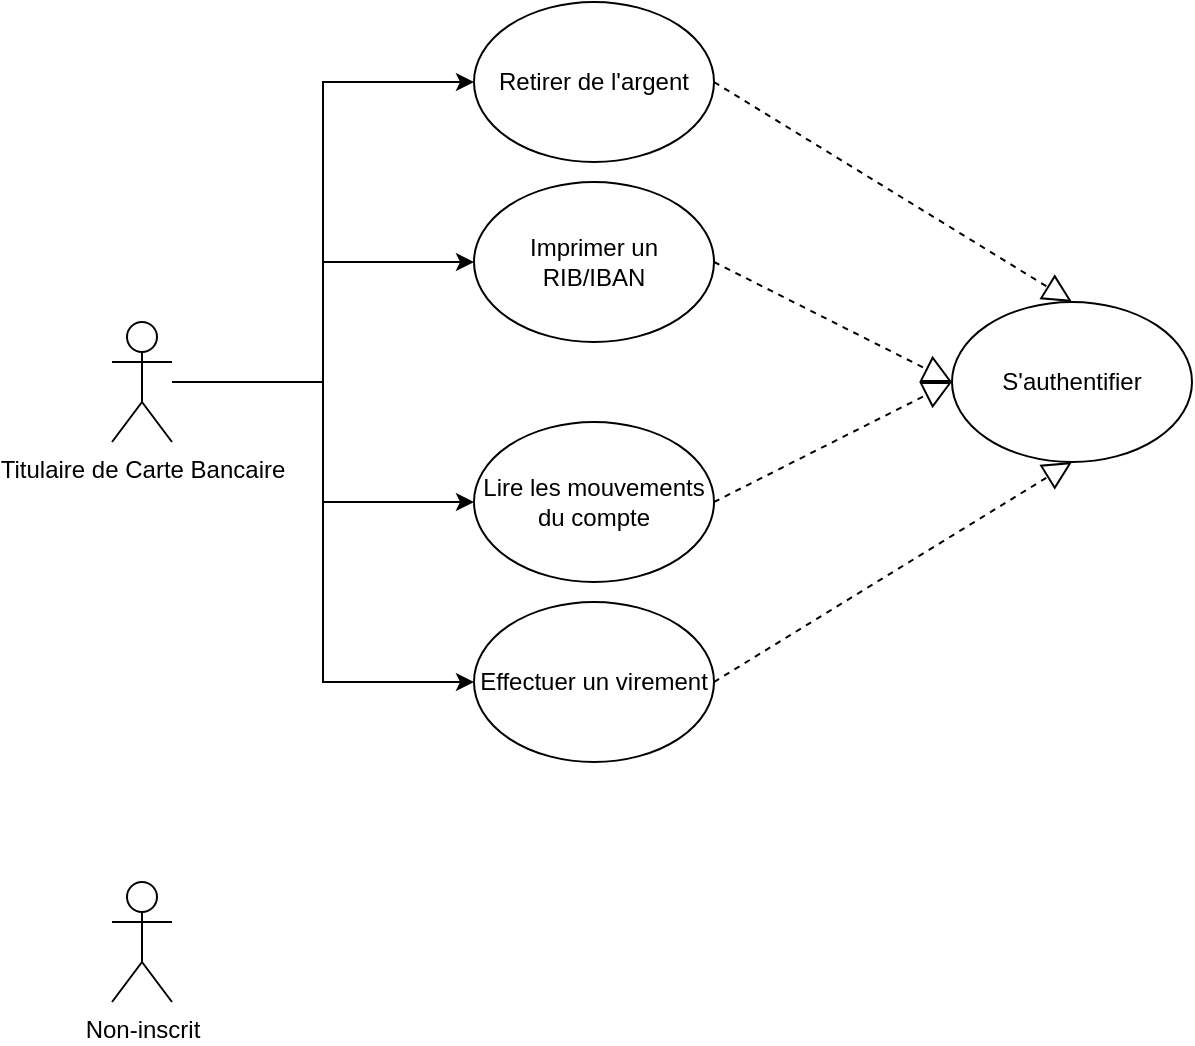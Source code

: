 <mxfile version="16.5.6" type="github">
  <diagram name="Page-1" id="9361dd3d-8414-5efd-6122-117bd74ce7a7">
    <mxGraphModel dx="2048" dy="1302" grid="1" gridSize="10" guides="1" tooltips="1" connect="1" arrows="1" fold="1" page="0" pageScale="1.5" pageWidth="826" pageHeight="1169" background="none" math="0" shadow="0">
      <root>
        <mxCell id="0" />
        <mxCell id="1" parent="0" />
        <mxCell id="AAFDWKz1jEGARac1eOJL-104" value="Imprimer un RIB/IBAN" style="ellipse;whiteSpace=wrap;html=1;" vertex="1" parent="1">
          <mxGeometry x="-669" y="-460" width="120" height="80" as="geometry" />
        </mxCell>
        <mxCell id="AAFDWKz1jEGARac1eOJL-105" value="Lire les mouvements du compte" style="ellipse;whiteSpace=wrap;html=1;" vertex="1" parent="1">
          <mxGeometry x="-669" y="-340" width="120" height="80" as="geometry" />
        </mxCell>
        <mxCell id="AAFDWKz1jEGARac1eOJL-106" value="Effectuer un virement" style="ellipse;whiteSpace=wrap;html=1;" vertex="1" parent="1">
          <mxGeometry x="-669" y="-250" width="120" height="80" as="geometry" />
        </mxCell>
        <mxCell id="AAFDWKz1jEGARac1eOJL-108" value="Retirer de l&#39;argent" style="ellipse;whiteSpace=wrap;html=1;" vertex="1" parent="1">
          <mxGeometry x="-669" y="-550" width="120" height="80" as="geometry" />
        </mxCell>
        <mxCell id="AAFDWKz1jEGARac1eOJL-112" style="edgeStyle=orthogonalEdgeStyle;rounded=0;orthogonalLoop=1;jettySize=auto;html=1;entryX=0;entryY=0.5;entryDx=0;entryDy=0;" edge="1" parent="1" source="AAFDWKz1jEGARac1eOJL-109" target="AAFDWKz1jEGARac1eOJL-104">
          <mxGeometry relative="1" as="geometry" />
        </mxCell>
        <mxCell id="AAFDWKz1jEGARac1eOJL-113" style="edgeStyle=orthogonalEdgeStyle;rounded=0;orthogonalLoop=1;jettySize=auto;html=1;" edge="1" parent="1" source="AAFDWKz1jEGARac1eOJL-109" target="AAFDWKz1jEGARac1eOJL-105">
          <mxGeometry relative="1" as="geometry" />
        </mxCell>
        <mxCell id="AAFDWKz1jEGARac1eOJL-114" style="edgeStyle=orthogonalEdgeStyle;rounded=0;orthogonalLoop=1;jettySize=auto;html=1;entryX=0;entryY=0.5;entryDx=0;entryDy=0;" edge="1" parent="1" source="AAFDWKz1jEGARac1eOJL-109" target="AAFDWKz1jEGARac1eOJL-106">
          <mxGeometry relative="1" as="geometry" />
        </mxCell>
        <mxCell id="AAFDWKz1jEGARac1eOJL-115" style="edgeStyle=orthogonalEdgeStyle;rounded=0;orthogonalLoop=1;jettySize=auto;html=1;entryX=0;entryY=0.5;entryDx=0;entryDy=0;" edge="1" parent="1" source="AAFDWKz1jEGARac1eOJL-109" target="AAFDWKz1jEGARac1eOJL-108">
          <mxGeometry relative="1" as="geometry" />
        </mxCell>
        <mxCell id="AAFDWKz1jEGARac1eOJL-109" value="&lt;div&gt;Titulaire de Carte Bancaire&lt;/div&gt;" style="shape=umlActor;verticalLabelPosition=bottom;verticalAlign=top;html=1;" vertex="1" parent="1">
          <mxGeometry x="-850" y="-390" width="30" height="60" as="geometry" />
        </mxCell>
        <mxCell id="AAFDWKz1jEGARac1eOJL-116" value="S&#39;authentifier" style="ellipse;whiteSpace=wrap;html=1;" vertex="1" parent="1">
          <mxGeometry x="-430" y="-400" width="120" height="80" as="geometry" />
        </mxCell>
        <mxCell id="AAFDWKz1jEGARac1eOJL-123" value="&lt;div&gt;Non-inscrit&lt;br&gt;&lt;/div&gt;" style="shape=umlActor;verticalLabelPosition=bottom;verticalAlign=top;html=1;" vertex="1" parent="1">
          <mxGeometry x="-850" y="-110" width="30" height="60" as="geometry" />
        </mxCell>
        <mxCell id="AAFDWKz1jEGARac1eOJL-125" value="" style="endArrow=block;dashed=1;endFill=0;endSize=12;html=1;rounded=0;entryX=0.5;entryY=0;entryDx=0;entryDy=0;exitX=1;exitY=0.5;exitDx=0;exitDy=0;" edge="1" parent="1" source="AAFDWKz1jEGARac1eOJL-108" target="AAFDWKz1jEGARac1eOJL-116">
          <mxGeometry width="160" relative="1" as="geometry">
            <mxPoint x="-550" y="-510" as="sourcePoint" />
            <mxPoint x="-390" y="-510" as="targetPoint" />
          </mxGeometry>
        </mxCell>
        <mxCell id="AAFDWKz1jEGARac1eOJL-126" value="" style="endArrow=block;dashed=1;endFill=0;endSize=12;html=1;rounded=0;entryX=0.5;entryY=1;entryDx=0;entryDy=0;exitX=1;exitY=0.5;exitDx=0;exitDy=0;" edge="1" parent="1" source="AAFDWKz1jEGARac1eOJL-106" target="AAFDWKz1jEGARac1eOJL-116">
          <mxGeometry width="160" relative="1" as="geometry">
            <mxPoint x="-548.998" y="-209.999" as="sourcePoint" />
            <mxPoint x="-368.67" y="-123.39" as="targetPoint" />
          </mxGeometry>
        </mxCell>
        <mxCell id="AAFDWKz1jEGARac1eOJL-129" value="" style="endArrow=block;dashed=1;endFill=0;endSize=12;html=1;rounded=0;entryX=0;entryY=0.5;entryDx=0;entryDy=0;exitX=1;exitY=0.5;exitDx=0;exitDy=0;" edge="1" parent="1" source="AAFDWKz1jEGARac1eOJL-104" target="AAFDWKz1jEGARac1eOJL-116">
          <mxGeometry width="160" relative="1" as="geometry">
            <mxPoint x="-590" y="-450" as="sourcePoint" />
            <mxPoint x="-411" y="-340" as="targetPoint" />
          </mxGeometry>
        </mxCell>
        <mxCell id="AAFDWKz1jEGARac1eOJL-130" value="" style="endArrow=block;dashed=1;endFill=0;endSize=12;html=1;rounded=0;entryX=0;entryY=0.5;entryDx=0;entryDy=0;exitX=1;exitY=0.5;exitDx=0;exitDy=0;" edge="1" parent="1" source="AAFDWKz1jEGARac1eOJL-105" target="AAFDWKz1jEGARac1eOJL-116">
          <mxGeometry width="160" relative="1" as="geometry">
            <mxPoint x="-549" y="-310" as="sourcePoint" />
            <mxPoint x="-430.0" y="-250" as="targetPoint" />
          </mxGeometry>
        </mxCell>
      </root>
    </mxGraphModel>
  </diagram>
</mxfile>
